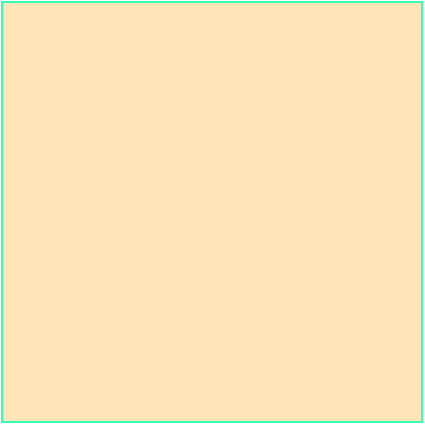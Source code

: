 <mxfile version="15.8.9" type="github">
  <diagram id="eEwwbDFWHGjVddp90yGj" name="Page-1">
    <mxGraphModel dx="1038" dy="523" grid="1" gridSize="10" guides="1" tooltips="1" connect="1" arrows="1" fold="1" page="1" pageScale="1" pageWidth="827" pageHeight="1169" math="0" shadow="0">
      <root>
        <mxCell id="0" />
        <mxCell id="1" parent="0" />
        <mxCell id="Z0DQdyYTtovOAwpP_NLA-1" value="" style="whiteSpace=wrap;html=1;aspect=fixed;strokeColor=#36FFB5;fillColor=#FFE5B8;" vertex="1" parent="1">
          <mxGeometry x="240" y="100" width="210" height="210" as="geometry" />
        </mxCell>
      </root>
    </mxGraphModel>
  </diagram>
</mxfile>
